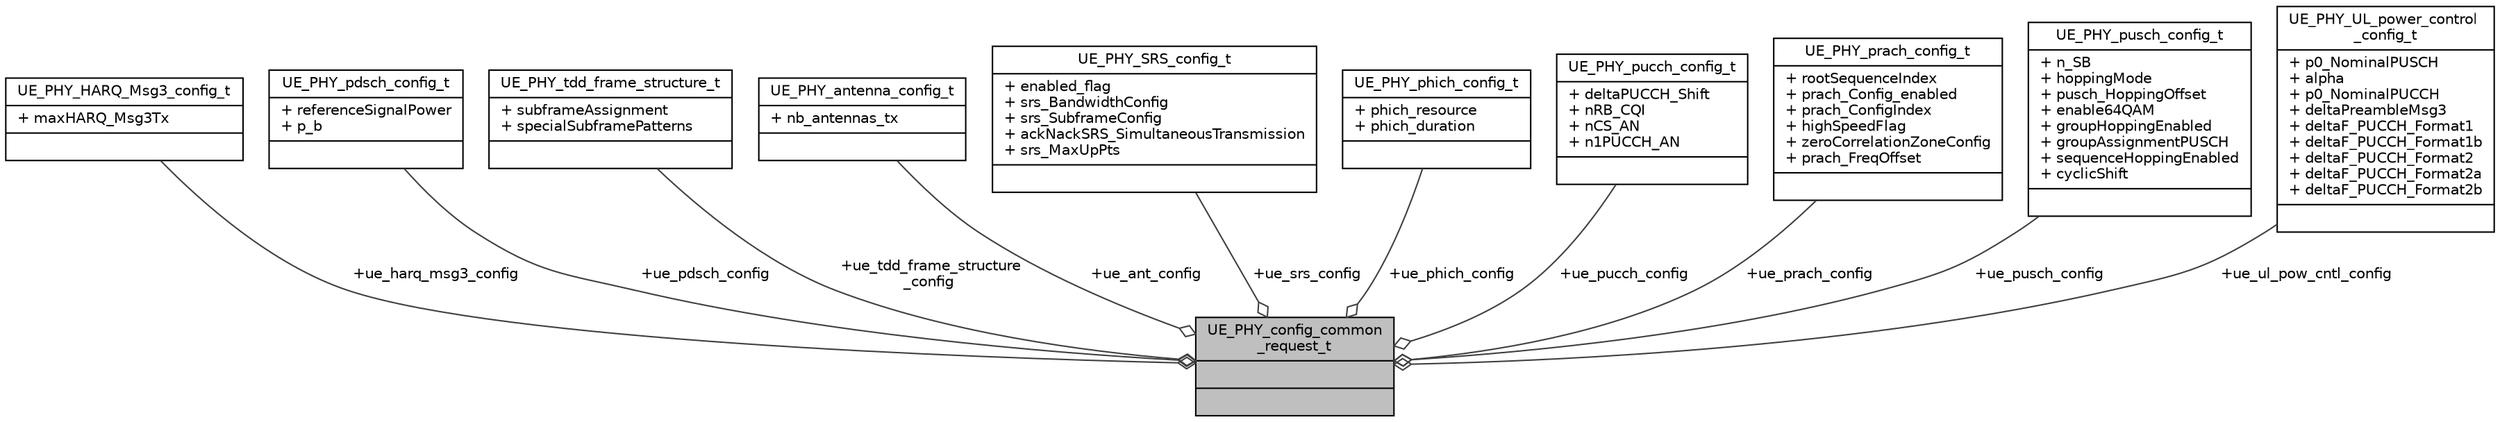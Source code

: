 digraph "UE_PHY_config_common_request_t"
{
 // LATEX_PDF_SIZE
  edge [fontname="Helvetica",fontsize="10",labelfontname="Helvetica",labelfontsize="10"];
  node [fontname="Helvetica",fontsize="10",shape=record];
  Node1 [label="{UE_PHY_config_common\l_request_t\n||}",height=0.2,width=0.4,color="black", fillcolor="grey75", style="filled", fontcolor="black",tooltip=" "];
  Node2 -> Node1 [color="grey25",fontsize="10",style="solid",label=" +ue_harq_msg3_config" ,arrowhead="odiamond",fontname="Helvetica"];
  Node2 [label="{UE_PHY_HARQ_Msg3_config_t\n|+ maxHARQ_Msg3Tx\l|}",height=0.2,width=0.4,color="black", fillcolor="white", style="filled",URL="$structUE__PHY__HARQ__Msg3__config__t.html",tooltip=" "];
  Node3 -> Node1 [color="grey25",fontsize="10",style="solid",label=" +ue_pdsch_config" ,arrowhead="odiamond",fontname="Helvetica"];
  Node3 [label="{UE_PHY_pdsch_config_t\n|+ referenceSignalPower\l+ p_b\l|}",height=0.2,width=0.4,color="black", fillcolor="white", style="filled",URL="$structUE__PHY__pdsch__config__t.html",tooltip=" "];
  Node4 -> Node1 [color="grey25",fontsize="10",style="solid",label=" +ue_tdd_frame_structure\l_config" ,arrowhead="odiamond",fontname="Helvetica"];
  Node4 [label="{UE_PHY_tdd_frame_structure_t\n|+ subframeAssignment\l+ specialSubframePatterns\l|}",height=0.2,width=0.4,color="black", fillcolor="white", style="filled",URL="$structUE__PHY__tdd__frame__structure__t.html",tooltip=" "];
  Node5 -> Node1 [color="grey25",fontsize="10",style="solid",label=" +ue_ant_config" ,arrowhead="odiamond",fontname="Helvetica"];
  Node5 [label="{UE_PHY_antenna_config_t\n|+ nb_antennas_tx\l|}",height=0.2,width=0.4,color="black", fillcolor="white", style="filled",URL="$structUE__PHY__antenna__config__t.html",tooltip=" "];
  Node6 -> Node1 [color="grey25",fontsize="10",style="solid",label=" +ue_srs_config" ,arrowhead="odiamond",fontname="Helvetica"];
  Node6 [label="{UE_PHY_SRS_config_t\n|+ enabled_flag\l+ srs_BandwidthConfig\l+ srs_SubframeConfig\l+ ackNackSRS_SimultaneousTransmission\l+ srs_MaxUpPts\l|}",height=0.2,width=0.4,color="black", fillcolor="white", style="filled",URL="$structUE__PHY__SRS__config__t.html",tooltip=" "];
  Node7 -> Node1 [color="grey25",fontsize="10",style="solid",label=" +ue_phich_config" ,arrowhead="odiamond",fontname="Helvetica"];
  Node7 [label="{UE_PHY_phich_config_t\n|+ phich_resource\l+ phich_duration\l|}",height=0.2,width=0.4,color="black", fillcolor="white", style="filled",URL="$structUE__PHY__phich__config__t.html",tooltip=" "];
  Node8 -> Node1 [color="grey25",fontsize="10",style="solid",label=" +ue_pucch_config" ,arrowhead="odiamond",fontname="Helvetica"];
  Node8 [label="{UE_PHY_pucch_config_t\n|+ deltaPUCCH_Shift\l+ nRB_CQI\l+ nCS_AN\l+ n1PUCCH_AN\l|}",height=0.2,width=0.4,color="black", fillcolor="white", style="filled",URL="$structUE__PHY__pucch__config__t.html",tooltip=" "];
  Node9 -> Node1 [color="grey25",fontsize="10",style="solid",label=" +ue_prach_config" ,arrowhead="odiamond",fontname="Helvetica"];
  Node9 [label="{UE_PHY_prach_config_t\n|+ rootSequenceIndex\l+ prach_Config_enabled\l+ prach_ConfigIndex\l+ highSpeedFlag\l+ zeroCorrelationZoneConfig\l+ prach_FreqOffset\l|}",height=0.2,width=0.4,color="black", fillcolor="white", style="filled",URL="$structUE__PHY__prach__config__t.html",tooltip=" "];
  Node10 -> Node1 [color="grey25",fontsize="10",style="solid",label=" +ue_pusch_config" ,arrowhead="odiamond",fontname="Helvetica"];
  Node10 [label="{UE_PHY_pusch_config_t\n|+ n_SB\l+ hoppingMode\l+ pusch_HoppingOffset\l+ enable64QAM\l+ groupHoppingEnabled\l+ groupAssignmentPUSCH\l+ sequenceHoppingEnabled\l+ cyclicShift\l|}",height=0.2,width=0.4,color="black", fillcolor="white", style="filled",URL="$structUE__PHY__pusch__config__t.html",tooltip=" "];
  Node11 -> Node1 [color="grey25",fontsize="10",style="solid",label=" +ue_ul_pow_cntl_config" ,arrowhead="odiamond",fontname="Helvetica"];
  Node11 [label="{UE_PHY_UL_power_control\l_config_t\n|+ p0_NominalPUSCH\l+ alpha\l+ p0_NominalPUCCH\l+ deltaPreambleMsg3\l+ deltaF_PUCCH_Format1\l+ deltaF_PUCCH_Format1b\l+ deltaF_PUCCH_Format2\l+ deltaF_PUCCH_Format2a\l+ deltaF_PUCCH_Format2b\l|}",height=0.2,width=0.4,color="black", fillcolor="white", style="filled",URL="$structUE__PHY__UL__power__control__config__t.html",tooltip=" "];
}
